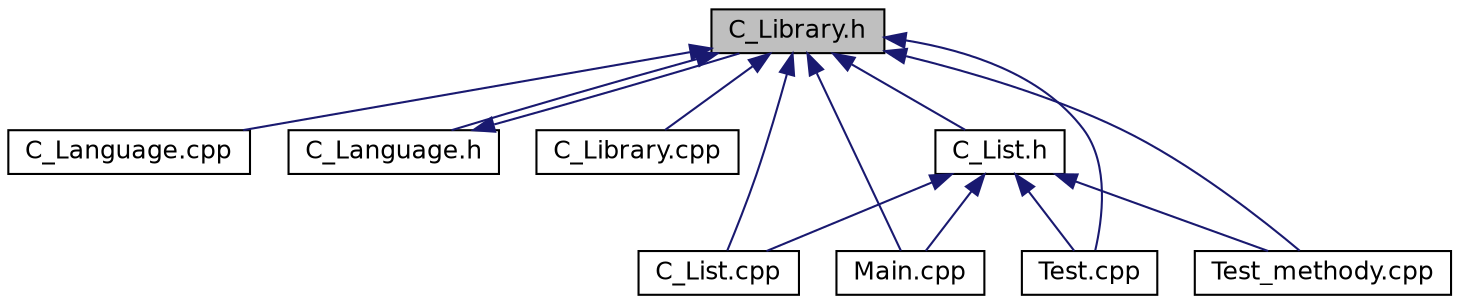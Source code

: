 digraph "C_Library.h"
{
 // LATEX_PDF_SIZE
  edge [fontname="Helvetica",fontsize="12",labelfontname="Helvetica",labelfontsize="12"];
  node [fontname="Helvetica",fontsize="12",shape=record];
  Node1 [label="C_Library.h",height=0.2,width=0.4,color="black", fillcolor="grey75", style="filled", fontcolor="black",tooltip=" "];
  Node1 -> Node2 [dir="back",color="midnightblue",fontsize="12",style="solid",fontname="Helvetica"];
  Node2 [label="C_Language.cpp",height=0.2,width=0.4,color="black", fillcolor="white", style="filled",URL="$_c___language_8cpp.html",tooltip=" "];
  Node1 -> Node3 [dir="back",color="midnightblue",fontsize="12",style="solid",fontname="Helvetica"];
  Node3 [label="C_Language.h",height=0.2,width=0.4,color="black", fillcolor="white", style="filled",URL="$_c___language_8h.html",tooltip=" "];
  Node3 -> Node1 [dir="back",color="midnightblue",fontsize="12",style="solid",fontname="Helvetica"];
  Node1 -> Node4 [dir="back",color="midnightblue",fontsize="12",style="solid",fontname="Helvetica"];
  Node4 [label="C_Library.cpp",height=0.2,width=0.4,color="black", fillcolor="white", style="filled",URL="$_c___library_8cpp.html",tooltip=" "];
  Node1 -> Node5 [dir="back",color="midnightblue",fontsize="12",style="solid",fontname="Helvetica"];
  Node5 [label="C_List.h",height=0.2,width=0.4,color="black", fillcolor="white", style="filled",URL="$_c___list_8h.html",tooltip=" "];
  Node5 -> Node6 [dir="back",color="midnightblue",fontsize="12",style="solid",fontname="Helvetica"];
  Node6 [label="C_List.cpp",height=0.2,width=0.4,color="black", fillcolor="white", style="filled",URL="$_c___list_8cpp.html",tooltip=" "];
  Node5 -> Node7 [dir="back",color="midnightblue",fontsize="12",style="solid",fontname="Helvetica"];
  Node7 [label="Main.cpp",height=0.2,width=0.4,color="black", fillcolor="white", style="filled",URL="$_main_8cpp.html",tooltip=" "];
  Node5 -> Node8 [dir="back",color="midnightblue",fontsize="12",style="solid",fontname="Helvetica"];
  Node8 [label="Test.cpp",height=0.2,width=0.4,color="black", fillcolor="white", style="filled",URL="$_test_8cpp.html",tooltip=" "];
  Node5 -> Node9 [dir="back",color="midnightblue",fontsize="12",style="solid",fontname="Helvetica"];
  Node9 [label="Test_methody.cpp",height=0.2,width=0.4,color="black", fillcolor="white", style="filled",URL="$_test__methody_8cpp.html",tooltip=" "];
  Node1 -> Node6 [dir="back",color="midnightblue",fontsize="12",style="solid",fontname="Helvetica"];
  Node1 -> Node7 [dir="back",color="midnightblue",fontsize="12",style="solid",fontname="Helvetica"];
  Node1 -> Node8 [dir="back",color="midnightblue",fontsize="12",style="solid",fontname="Helvetica"];
  Node1 -> Node9 [dir="back",color="midnightblue",fontsize="12",style="solid",fontname="Helvetica"];
}
